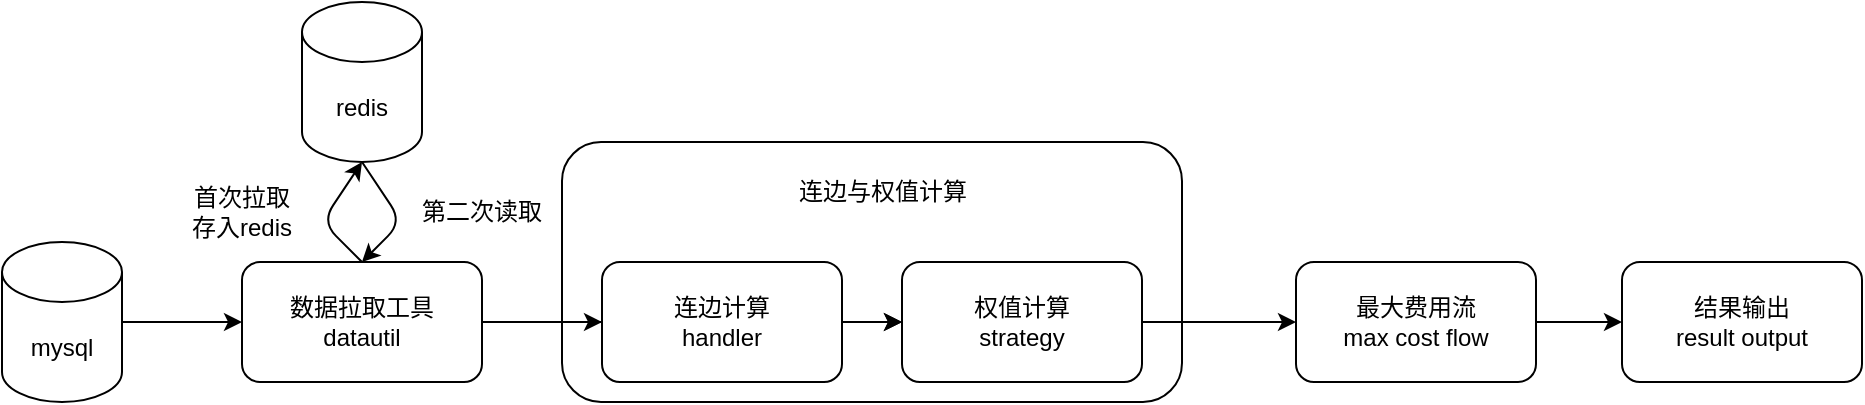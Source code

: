 <mxfile>
    <diagram id="RKEhFUeEM9xjGDIt9U_T" name="Page-1">
        <mxGraphModel dx="948" dy="574" grid="1" gridSize="10" guides="1" tooltips="1" connect="1" arrows="1" fold="1" page="1" pageScale="1" pageWidth="827" pageHeight="1169" math="0" shadow="0">
            <root>
                <mxCell id="0"/>
                <mxCell id="1" parent="0"/>
                <mxCell id="13" value="" style="rounded=1;whiteSpace=wrap;html=1;" parent="1" vertex="1">
                    <mxGeometry x="340" y="220" width="310" height="130" as="geometry"/>
                </mxCell>
                <mxCell id="23" value="" style="edgeStyle=none;rounded=1;html=1;strokeColor=default;startArrow=none;startFill=0;endArrow=classic;endFill=1;" parent="1" source="2" target="17" edge="1">
                    <mxGeometry relative="1" as="geometry"/>
                </mxCell>
                <mxCell id="2" value="最大费用流&lt;br&gt;max cost flow" style="rounded=1;whiteSpace=wrap;html=1;" parent="1" vertex="1">
                    <mxGeometry x="707" y="280" width="120" height="60" as="geometry"/>
                </mxCell>
                <mxCell id="6" value="" style="edgeStyle=none;html=1;" parent="1" source="3" target="5" edge="1">
                    <mxGeometry relative="1" as="geometry"/>
                </mxCell>
                <mxCell id="3" value="mysql" style="shape=cylinder3;whiteSpace=wrap;html=1;boundedLbl=1;backgroundOutline=1;size=15;" parent="1" vertex="1">
                    <mxGeometry x="60" y="270" width="60" height="80" as="geometry"/>
                </mxCell>
                <mxCell id="4" value="redis" style="shape=cylinder3;whiteSpace=wrap;html=1;boundedLbl=1;backgroundOutline=1;size=15;" parent="1" vertex="1">
                    <mxGeometry x="210" y="150" width="60" height="80" as="geometry"/>
                </mxCell>
                <mxCell id="10" value="" style="edgeStyle=none;rounded=1;html=1;strokeColor=default;startArrow=classic;startFill=1;exitX=0.5;exitY=0;exitDx=0;exitDy=0;endArrow=none;endFill=0;" parent="1" source="5" edge="1">
                    <mxGeometry relative="1" as="geometry">
                        <mxPoint x="240" y="230" as="targetPoint"/>
                        <Array as="points">
                            <mxPoint x="260" y="260"/>
                        </Array>
                    </mxGeometry>
                </mxCell>
                <mxCell id="18" value="" style="edgeStyle=none;rounded=1;html=1;strokeColor=default;startArrow=none;startFill=0;endArrow=classic;endFill=1;" parent="1" source="5" edge="1">
                    <mxGeometry relative="1" as="geometry">
                        <mxPoint x="370" y="310" as="targetPoint"/>
                    </mxGeometry>
                </mxCell>
                <mxCell id="5" value="数据拉取工具&lt;br&gt;datautil" style="rounded=1;whiteSpace=wrap;html=1;" parent="1" vertex="1">
                    <mxGeometry x="180" y="280" width="120" height="60" as="geometry"/>
                </mxCell>
                <mxCell id="9" value="" style="edgeStyle=none;html=1;rounded=1;strokeColor=default;startArrow=none;startFill=0;entryX=0.5;entryY=1;entryDx=0;entryDy=0;entryPerimeter=0;exitX=0.5;exitY=0;exitDx=0;exitDy=0;" parent="1" source="5" target="4" edge="1">
                    <mxGeometry relative="1" as="geometry">
                        <mxPoint x="232" y="290" as="sourcePoint"/>
                        <mxPoint x="232.857" y="240" as="targetPoint"/>
                        <Array as="points">
                            <mxPoint x="220" y="260"/>
                        </Array>
                    </mxGeometry>
                </mxCell>
                <mxCell id="11" value="第二次读取" style="text;html=1;strokeColor=none;fillColor=none;align=center;verticalAlign=middle;whiteSpace=wrap;rounded=0;" parent="1" vertex="1">
                    <mxGeometry x="260" y="240" width="80" height="30" as="geometry"/>
                </mxCell>
                <mxCell id="12" value="首次拉取&lt;br&gt;存入redis" style="text;html=1;strokeColor=none;fillColor=none;align=center;verticalAlign=middle;whiteSpace=wrap;rounded=0;" parent="1" vertex="1">
                    <mxGeometry x="140" y="240" width="80" height="30" as="geometry"/>
                </mxCell>
                <mxCell id="14" value="连边与权值计算" style="text;html=1;strokeColor=none;fillColor=none;align=center;verticalAlign=middle;whiteSpace=wrap;rounded=0;" parent="1" vertex="1">
                    <mxGeometry x="442.5" y="230" width="115" height="30" as="geometry"/>
                </mxCell>
                <mxCell id="19" value="" style="edgeStyle=none;rounded=1;html=1;strokeColor=default;startArrow=classic;startFill=1;endArrow=none;endFill=0;" parent="1" target="5" edge="1">
                    <mxGeometry relative="1" as="geometry">
                        <mxPoint x="360" y="310" as="sourcePoint"/>
                    </mxGeometry>
                </mxCell>
                <mxCell id="15" value="连边计算&lt;br&gt;handler" style="rounded=1;whiteSpace=wrap;html=1;" parent="1" vertex="1">
                    <mxGeometry x="360" y="280" width="120" height="60" as="geometry"/>
                </mxCell>
                <mxCell id="21" value="" style="edgeStyle=none;rounded=1;html=1;strokeColor=default;startArrow=classic;startFill=1;endArrow=none;endFill=0;" parent="1" source="16" target="15" edge="1">
                    <mxGeometry relative="1" as="geometry"/>
                </mxCell>
                <mxCell id="22" value="" style="edgeStyle=none;rounded=1;html=1;strokeColor=default;startArrow=none;startFill=0;endArrow=classic;endFill=1;" parent="1" source="16" target="2" edge="1">
                    <mxGeometry relative="1" as="geometry"/>
                </mxCell>
                <mxCell id="16" value="权值计算&lt;br&gt;strategy" style="rounded=1;whiteSpace=wrap;html=1;" parent="1" vertex="1">
                    <mxGeometry x="510" y="280" width="120" height="60" as="geometry"/>
                </mxCell>
                <mxCell id="17" value="结果输出&lt;br&gt;result output" style="rounded=1;whiteSpace=wrap;html=1;" parent="1" vertex="1">
                    <mxGeometry x="870" y="280" width="120" height="60" as="geometry"/>
                </mxCell>
                <mxCell id="20" value="" style="edgeStyle=none;rounded=1;html=1;strokeColor=default;startArrow=classic;startFill=1;endArrow=none;endFill=0;entryX=1;entryY=0.5;entryDx=0;entryDy=0;" parent="1" source="16" target="15" edge="1">
                    <mxGeometry relative="1" as="geometry">
                        <mxPoint x="370" y="320" as="sourcePoint"/>
                        <mxPoint x="310" y="320" as="targetPoint"/>
                    </mxGeometry>
                </mxCell>
            </root>
        </mxGraphModel>
    </diagram>
</mxfile>